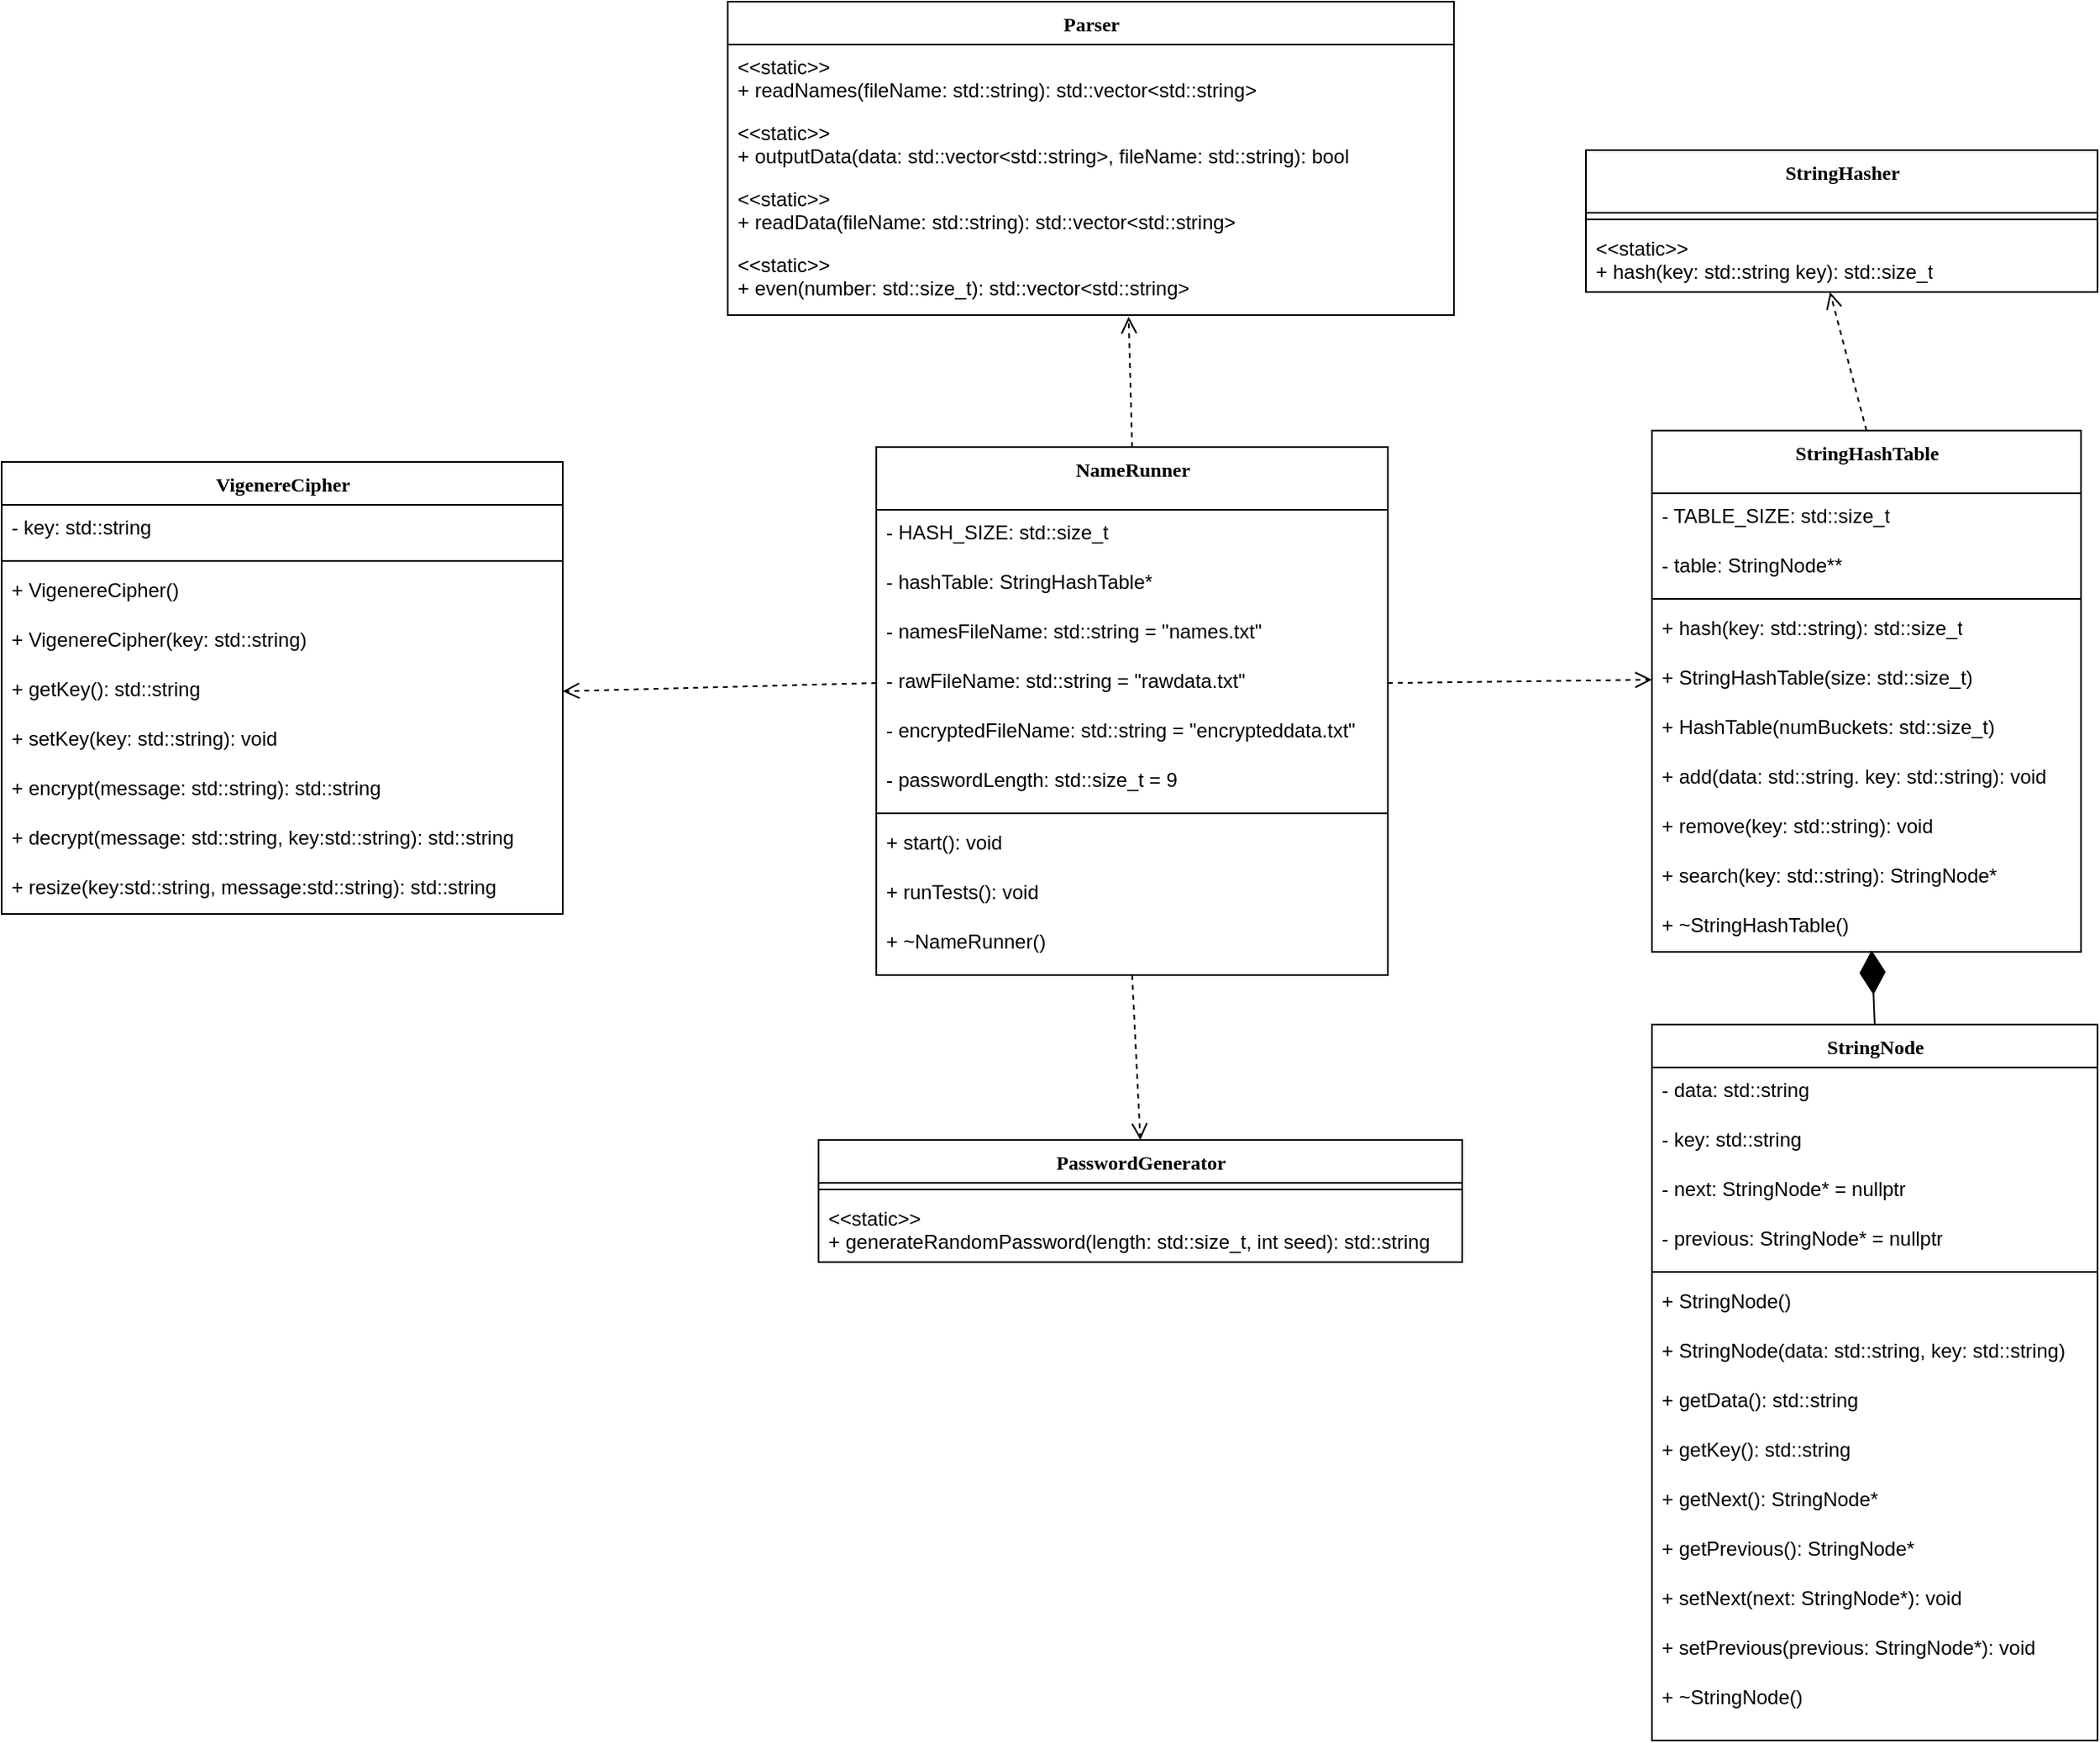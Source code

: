 <mxfile version="20.3.0" type="device"><diagram name="Page-1" id="9f46799a-70d6-7492-0946-bef42562c5a5"><mxGraphModel dx="2522" dy="1755" grid="1" gridSize="10" guides="1" tooltips="1" connect="1" arrows="1" fold="1" page="1" pageScale="1" pageWidth="1100" pageHeight="850" background="none" math="0" shadow="0"><root><mxCell id="0"/><mxCell id="1" parent="0"/><mxCell id="78961159f06e98e8-17" value="StringHashTable" style="swimlane;html=1;fontStyle=1;align=center;verticalAlign=top;childLayout=stackLayout;horizontal=1;startSize=38;horizontalStack=0;resizeParent=1;resizeLast=0;collapsible=1;marginBottom=0;swimlaneFillColor=#ffffff;rounded=0;shadow=0;comic=0;labelBackgroundColor=none;strokeWidth=1;fillColor=none;fontFamily=Verdana;fontSize=12;autosize=1;" parent="1" vertex="1"><mxGeometry x="890" y="40" width="260" height="316" as="geometry"><mxRectangle x="670" y="620" width="100" height="30" as="alternateBounds"/></mxGeometry></mxCell><mxCell id="78961159f06e98e8-21" value="- TABLE_SIZE: std::size_t" style="text;html=1;strokeColor=none;fillColor=none;align=left;verticalAlign=top;spacingLeft=4;spacingRight=4;whiteSpace=wrap;overflow=hidden;rotatable=0;points=[[0,0.5],[1,0.5]];portConstraint=eastwest;autosize=1;" parent="78961159f06e98e8-17" vertex="1"><mxGeometry y="38" width="260" height="30" as="geometry"/></mxCell><mxCell id="78961159f06e98e8-23" value="- table: StringNode**" style="text;html=1;strokeColor=none;fillColor=none;align=left;verticalAlign=top;spacingLeft=4;spacingRight=4;whiteSpace=wrap;overflow=hidden;rotatable=0;points=[[0,0.5],[1,0.5]];portConstraint=eastwest;autosize=1;" parent="78961159f06e98e8-17" vertex="1"><mxGeometry y="68" width="260" height="30" as="geometry"/></mxCell><mxCell id="78961159f06e98e8-19" value="" style="line;html=1;strokeWidth=1;fillColor=none;align=left;verticalAlign=middle;spacingTop=-1;spacingLeft=3;spacingRight=3;rotatable=0;labelPosition=right;points=[];portConstraint=eastwest;autosize=1;" parent="78961159f06e98e8-17" vertex="1"><mxGeometry y="98" width="260" height="8" as="geometry"/></mxCell><mxCell id="78961159f06e98e8-20" value="+ hash(key: std::string): std::size_t" style="text;html=1;strokeColor=none;fillColor=none;align=left;verticalAlign=top;spacingLeft=4;spacingRight=4;whiteSpace=wrap;overflow=hidden;rotatable=0;points=[[0,0.5],[1,0.5]];portConstraint=eastwest;autosize=1;" parent="78961159f06e98e8-17" vertex="1"><mxGeometry y="106" width="260" height="30" as="geometry"/></mxCell><mxCell id="78961159f06e98e8-27" value="+ StringHashTable(size: std::size_t)&lt;span style=&quot;color: rgba(0, 0, 0, 0); font-family: monospace; font-size: 0px;&quot;&gt;%3CmxGraphModel%3E%3Croot%3E%3CmxCell%20id%3D%220%22%2F%3E%3CmxCell%20id%3D%221%22%20parent%3D%220%22%2F%3E%3CmxCell%20id%3D%222%22%20value%3D%22%2B%20encrypt(message%3A%20std%3A%3Astring%2C%20key%3Astd%3A%3Astring)%3A%20std%3A%3Astring%22%20style%3D%22text%3Bhtml%3D1%3BstrokeColor%3Dnone%3BfillColor%3Dnone%3Balign%3Dleft%3BverticalAlign%3Dtop%3BspacingLeft%3D4%3BspacingRight%3D4%3BwhiteSpace%3Dwrap%3Boverflow%3Dhidden%3Brotatable%3D0%3Bpoints%3D%5B%5B0%2C0.5%5D%2C%5B1%2C0.5%5D%5D%3BportConstraint%3Deastwest%3Bautosize%3D1%3B%22%20vertex%3D%221%22%20parent%3D%221%22%3E%3CmxGeometry%20x%3D%2240%22%20y%3D%2266.0%22%20width%3D%22330%22%20height%3D%2230%22%20as%3D%22geometry%22%2F%3E%3C%2FmxCell%3E%3CmxCell%20id%3D%223%22%20value%3D%22%2B%20decrypt(message%3A%20std%3A%3Astring%2C%20key%3Astd%3A%3Astring)%3A%20std%3A%3Astring%22%20style%3D%22text%3Bhtml%3D1%3BstrokeColor%3Dnone%3BfillColor%3Dnone%3Balign%3Dleft%3BverticalAlign%3Dtop%3BspacingLeft%3D4%3BspacingRight%3D4%3BwhiteSpace%3Dwrap%3Boverflow%3Dhidden%3Brotatable%3D0%3Bpoints%3D%5B%5B0%2C0.5%5D%2C%5B1%2C0.5%5D%5D%3BportConstraint%3Deastwest%3Bautosize%3D1%3B%22%20vertex%3D%221%22%20parent%3D%221%22%3E%3CmxGeometry%20x%3D%2240%22%20y%3D%2296.0%22%20width%3D%22330%22%20height%3D%2230%22%20as%3D%22geometry%22%2F%3E%3C%2FmxCell%3E%3C%2Froot%3E%3C%2FmxGraphModel%3E&lt;/span&gt;" style="text;html=1;strokeColor=none;fillColor=none;align=left;verticalAlign=top;spacingLeft=4;spacingRight=4;whiteSpace=wrap;overflow=hidden;rotatable=0;points=[[0,0.5],[1,0.5]];portConstraint=eastwest;autosize=1;" parent="78961159f06e98e8-17" vertex="1"><mxGeometry y="136" width="260" height="30" as="geometry"/></mxCell><mxCell id="xLTkKgAJC3kGWQz9Lk0K-27" value="+ HashTable(numBuckets: std::size_t)&lt;span style=&quot;color: rgba(0, 0, 0, 0); font-family: monospace; font-size: 0px;&quot;&gt;%3CmxGraphModel%3E%3Croot%3E%3CmxCell%20id%3D%220%22%2F%3E%3CmxCell%20id%3D%221%22%20parent%3D%220%22%2F%3E%3CmxCell%20id%3D%222%22%20value%3D%22%2B%20encrypt(message%3A%20std%3A%3Astring%2C%20key%3Astd%3A%3Astring)%3A%20std%3A%3Astring%22%20style%3D%22text%3Bhtml%3D1%3BstrokeColor%3Dnone%3BfillColor%3Dnone%3Balign%3Dleft%3BverticalAlign%3Dtop%3BspacingLeft%3D4%3BspacingRight%3D4%3BwhiteSpace%3Dwrap%3Boverflow%3Dhidden%3Brotatable%3D0%3Bpoints%3D%5B%5B0%2C0.5%5D%2C%5B1%2C0.5%5D%5D%3BportConstraint%3Deastwest%3Bautosize%3D1%3B%22%20vertex%3D%221%22%20parent%3D%221%22%3E%3CmxGeometry%20x%3D%2240%22%20y%3D%2266.0%22%20width%3D%22330%22%20height%3D%2230%22%20as%3D%22geometry%22%2F%3E%3C%2FmxCell%3E%3CmxCell%20id%3D%223%22%20value%3D%22%2B%20decrypt(message%3A%20std%3A%3Astring%2C%20key%3Astd%3A%3Astring)%3A%20std%3A%3Astring%22%20style%3D%22text%3Bhtml%3D1%3BstrokeColor%3Dnone%3BfillColor%3Dnone%3Balign%3Dleft%3BverticalAlign%3Dtop%3BspacingLeft%3D4%3BspacingRight%3D4%3BwhiteSpace%3Dwrap%3Boverflow%3Dhidden%3Brotatable%3D0%3Bpoints%3D%5B%5B0%2C0.5%5D%2C%5B1%2C0.5%5D%5D%3BportConstraint%3Deastwest%3Bautosize%3D1%3B%22%20vertex%3D%221%22%20parent%3D%221%22%3E%3CmxGeometry%20x%3D%2240%22%20y%3D%2296.0%22%20width%3D%22330%22%20height%3D%2230%22%20as%3D%22geometry%22%2F%3E%3C%2FmxCell%3E%3C%2Froot%3E%3C%2FmxGraphModel%3E&lt;/span&gt;" style="text;html=1;strokeColor=none;fillColor=none;align=left;verticalAlign=top;spacingLeft=4;spacingRight=4;whiteSpace=wrap;overflow=hidden;rotatable=0;points=[[0,0.5],[1,0.5]];portConstraint=eastwest;autosize=1;" parent="78961159f06e98e8-17" vertex="1"><mxGeometry y="166" width="260" height="30" as="geometry"/></mxCell><mxCell id="xLTkKgAJC3kGWQz9Lk0K-28" value="+ add(data: std::string. key: std::string): void&lt;span style=&quot;color: rgba(0, 0, 0, 0); font-family: monospace; font-size: 0px;&quot;&gt;%3CmxGraphModel%3E%3Croot%3E%3CmxCell%20id%3D%220%22%2F%3E%3CmxCell%20id%3D%221%22%20parent%3D%220%22%2F%3E%3CmxCell%20id%3D%222%22%20value%3D%22%2B%20encrypt(message%3A%20std%3A%3Astring%2C%20key%3Astd%3A%3Astring)%3A%20std%3A%3Astring%22%20style%3D%22text%3Bhtml%3D1%3BstrokeColor%3Dnone%3BfillColor%3Dnone%3Balign%3Dleft%3BverticalAlign%3Dtop%3BspacingLeft%3D4%3BspacingRight%3D4%3BwhiteSpace%3Dwrap%3Boverflow%3Dhidden%3Brotatable%3D0%3Bpoints%3D%5B%5B0%2C0.5%5D%2C%5B1%2C0.5%5D%5D%3BportConstraint%3Deastwest%3Bautosize%3D1%3B%22%20vertex%3D%221%22%20parent%3D%221%22%3E%3CmxGeometry%20x%3D%2240%22%20y%3D%2266.0%22%20width%3D%22330%22%20height%3D%2230%22%20as%3D%22geometry%22%2F%3E%3C%2FmxCell%3E%3CmxCell%20id%3D%223%22%20value%3D%22%2B%20decrypt(message%3A%20std%3A%3Astring%2C%20key%3Astd%3A%3Astring)%3A%20std%3A%3Astring%22%20style%3D%22text%3Bhtml%3D1%3BstrokeColor%3Dnone%3BfillColor%3Dnone%3Balign%3Dleft%3BverticalAlign%3Dtop%3BspacingLeft%3D4%3BspacingRight%3D4%3BwhiteSpace%3Dwrap%3Boverflow%3Dhidden%3Brotatable%3D0%3Bpoints%3D%5B%5B0%2C0.5%5D%2C%5B1%2C0.5%5D%5D%3BportConstraint%3Deastwest%3Bautosize%3D1%3B%22%20vertex%3D%221%22%20parent%3D%221%22%3E%3CmxGeometry%20x%3D%2240%22%20y%3D%2296.0%22%20width%3D%22330%22%20height%3D%2230%22%20as%3D%22geometry%22%2F%3E%3C%2FmxCell%3E%3C%2Froot%3E%3C%2FmxGraphModel%3E&lt;/span&gt;" style="text;html=1;strokeColor=none;fillColor=none;align=left;verticalAlign=top;spacingLeft=4;spacingRight=4;whiteSpace=wrap;overflow=hidden;rotatable=0;points=[[0,0.5],[1,0.5]];portConstraint=eastwest;autosize=1;" parent="78961159f06e98e8-17" vertex="1"><mxGeometry y="196" width="260" height="30" as="geometry"/></mxCell><mxCell id="xLTkKgAJC3kGWQz9Lk0K-29" value="+ remove(key: std::string): void&lt;span style=&quot;color: rgba(0, 0, 0, 0); font-family: monospace; font-size: 0px;&quot;&gt;%3CmxGraphModel%3E%3Croot%3E%3CmxCell%20id%3D%220%22%2F%3E%3CmxCell%20id%3D%221%22%20parent%3D%220%22%2F%3E%3CmxCell%20id%3D%222%22%20value%3D%22%2B%20encrypt(message%3A%20std%3A%3Astring%2C%20key%3Astd%3A%3Astring)%3A%20std%3A%3Astring%22%20style%3D%22text%3Bhtml%3D1%3BstrokeColor%3Dnone%3BfillColor%3Dnone%3Balign%3Dleft%3BverticalAlign%3Dtop%3BspacingLeft%3D4%3BspacingRight%3D4%3BwhiteSpace%3Dwrap%3Boverflow%3Dhidden%3Brotatable%3D0%3Bpoints%3D%5B%5B0%2C0.5%5D%2C%5B1%2C0.5%5D%5D%3BportConstraint%3Deastwest%3Bautosize%3D1%3B%22%20vertex%3D%221%22%20parent%3D%221%22%3E%3CmxGeometry%20x%3D%2240%22%20y%3D%2266.0%22%20width%3D%22330%22%20height%3D%2230%22%20as%3D%22geometry%22%2F%3E%3C%2FmxCell%3E%3CmxCell%20id%3D%223%22%20value%3D%22%2B%20decrypt(message%3A%20std%3A%3Astring%2C%20key%3Astd%3A%3Astring)%3A%20std%3A%3Astring%22%20style%3D%22text%3Bhtml%3D1%3BstrokeColor%3Dnone%3BfillColor%3Dnone%3Balign%3Dleft%3BverticalAlign%3Dtop%3BspacingLeft%3D4%3BspacingRight%3D4%3BwhiteSpace%3Dwrap%3Boverflow%3Dhidden%3Brotatable%3D0%3Bpoints%3D%5B%5B0%2C0.5%5D%2C%5B1%2C0.5%5D%5D%3BportConstraint%3Deastwest%3Bautosize%3D1%3B%22%20vertex%3D%221%22%20parent%3D%221%22%3E%3CmxGeometry%20x%3D%2240%22%20y%3D%2296.0%22%20width%3D%22330%22%20height%3D%2230%22%20as%3D%22geometry%22%2F%3E%3C%2FmxCell%3E%3C%2Froot%3E%3C%2FmxGraphModel%3E&lt;/span&gt;" style="text;html=1;strokeColor=none;fillColor=none;align=left;verticalAlign=top;spacingLeft=4;spacingRight=4;whiteSpace=wrap;overflow=hidden;rotatable=0;points=[[0,0.5],[1,0.5]];portConstraint=eastwest;autosize=1;" parent="78961159f06e98e8-17" vertex="1"><mxGeometry y="226" width="260" height="30" as="geometry"/></mxCell><mxCell id="xLTkKgAJC3kGWQz9Lk0K-30" value="+ search(key: std::string): StringNode*&lt;span style=&quot;color: rgba(0, 0, 0, 0); font-family: monospace; font-size: 0px;&quot;&gt;%3CmxGraphModel%3E%3Croot%3E%3CmxCell%20id%3D%220%22%2F%3E%3CmxCell%20id%3D%221%22%20parent%3D%220%22%2F%3E%3CmxCell%20id%3D%222%22%20value%3D%22%2B%20encrypt(message%3A%20std%3A%3Astring%2C%20key%3Astd%3A%3Astring)%3A%20std%3A%3Astring%22%20style%3D%22text%3Bhtml%3D1%3BstrokeColor%3Dnone%3BfillColor%3Dnone%3Balign%3Dleft%3BverticalAlign%3Dtop%3BspacingLeft%3D4%3BspacingRight%3D4%3BwhiteSpace%3Dwrap%3Boverflow%3Dhidden%3Brotatable%3D0%3Bpoints%3D%5B%5B0%2C0.5%5D%2C%5B1%2C0.5%5D%5D%3BportConstraint%3Deastwest%3Bautosize%3D1%3B%22%20vertex%3D%221%22%20parent%3D%221%22%3E%3CmxGeometry%20x%3D%2240%22%20y%3D%2266.0%22%20width%3D%22330%22%20height%3D%2230%22%20as%3D%22geometry%22%2F%3E%3C%2FmxCell%3E%3CmxCell%20id%3D%223%22%20value%3D%22%2B%20decrypt(message%3A%20std%3A%3Astring%2C%20key%3Astd%3A%3Astring)%3A%20std%3A%3Astring%22%20style%3D%22text%3Bhtml%3D1%3BstrokeColor%3Dnone%3BfillColor%3Dnone%3Balign%3Dleft%3BverticalAlign%3Dtop%3BspacingLeft%3D4%3BspacingRight%3D4%3BwhiteSpace%3Dwrap%3Boverflow%3Dhidden%3Brotatable%3D0%3Bpoints%3D%5B%5B0%2C0.5%5D%2C%5B1%2C0.5%5D%5D%3BportConstraint%3Deastwest%3Bautosize%3D1%3B%22%20vertex%3D%221%22%20parent%3D%221%22%3E%3CmxGeometry%20x%3D%2240%22%20y%3D%2296.0%22%20width%3D%22330%22%20height%3D%2230%22%20as%3D%22geometry%22%2F%3E%3C%2FmxCell%3E%3C%2Froot%3E%3C%2FmxGraphModel%3E&lt;/span&gt;" style="text;html=1;strokeColor=none;fillColor=none;align=left;verticalAlign=top;spacingLeft=4;spacingRight=4;whiteSpace=wrap;overflow=hidden;rotatable=0;points=[[0,0.5],[1,0.5]];portConstraint=eastwest;autosize=1;" parent="78961159f06e98e8-17" vertex="1"><mxGeometry y="256" width="260" height="30" as="geometry"/></mxCell><mxCell id="xLTkKgAJC3kGWQz9Lk0K-31" value="+ ~StringHashTable()&lt;span style=&quot;color: rgba(0, 0, 0, 0); font-family: monospace; font-size: 0px;&quot;&gt;%3CmxGraphModel%3E%3Croot%3E%3CmxCell%20id%3D%220%22%2F%3E%3CmxCell%20id%3D%221%22%20parent%3D%220%22%2F%3E%3CmxCell%20id%3D%222%22%20value%3D%22%2B%20encrypt(message%3A%20std%3A%3Astring%2C%20key%3Astd%3A%3Astring)%3A%20std%3A%3Astring%22%20style%3D%22text%3Bhtml%3D1%3BstrokeColor%3Dnone%3BfillColor%3Dnone%3Balign%3Dleft%3BverticalAlign%3Dtop%3BspacingLeft%3D4%3BspacingRight%3D4%3BwhiteSpace%3Dwrap%3Boverflow%3Dhidden%3Brotatable%3D0%3Bpoints%3D%5B%5B0%2C0.5%5D%2C%5B1%2C0.5%5D%5D%3BportConstraint%3Deastwest%3Bautosize%3D1%3B%22%20vertex%3D%221%22%20parent%3D%221%22%3E%3CmxGeometry%20x%3D%2240%22%20y%3D%2266.0%22%20width%3D%22330%22%20height%3D%2230%22%20as%3D%22geometry%22%2F%3E%3C%2FmxCell%3E%3CmxCell%20id%3D%223%22%20value%3D%22%2B%20decrypt(message%3A%20std%3A%3Astring%2C%20key%3Astd%3A%3Astring)%3A%20std%3A%3Astring%22%20style%3D%22text%3Bhtml%3D1%3BstrokeColor%3Dnone%3BfillColor%3Dnone%3Balign%3Dleft%3BverticalAlign%3Dtop%3BspacingLeft%3D4%3BspacingRight%3D4%3BwhiteSpace%3Dwrap%3Boverflow%3Dhidden%3Brotatable%3D0%3Bpoints%3D%5B%5B0%2C0.5%5D%2C%5B1%2C0.5%5D%5D%3BportConstraint%3Deastwest%3Bautosize%3D1%3B%22%20vertex%3D%221%22%20parent%3D%221%22%3E%3CmxGeometry%20x%3D%2240%22%20y%3D%2296.0%22%20width%3D%22330%22%20height%3D%2230%22%20as%3D%22geometry%22%2F%3E%3C%2FmxCell%3E%3C%2Froot%3E%3C%2FmxGraphModel%3E&lt;/span&gt;" style="text;html=1;strokeColor=none;fillColor=none;align=left;verticalAlign=top;spacingLeft=4;spacingRight=4;whiteSpace=wrap;overflow=hidden;rotatable=0;points=[[0,0.5],[1,0.5]];portConstraint=eastwest;autosize=1;" parent="78961159f06e98e8-17" vertex="1"><mxGeometry y="286" width="260" height="30" as="geometry"/></mxCell><mxCell id="78961159f06e98e8-30" value="Parser" style="swimlane;html=1;fontStyle=1;align=center;verticalAlign=top;childLayout=stackLayout;horizontal=1;startSize=26;horizontalStack=0;resizeParent=1;resizeLast=0;collapsible=1;marginBottom=0;swimlaneFillColor=#ffffff;rounded=0;shadow=0;comic=0;labelBackgroundColor=none;strokeWidth=1;fillColor=none;fontFamily=Verdana;fontSize=12;autosize=1;resizeWidth=1;resizeHeight=1;" parent="1" vertex="1"><mxGeometry x="330" y="-220" width="440" height="190" as="geometry"><mxRectangle x="90" y="80" width="70" height="30" as="alternateBounds"/></mxGeometry></mxCell><mxCell id="78961159f06e98e8-39" value="&amp;lt;&amp;lt;static&amp;gt;&amp;gt;&lt;br&gt;+ readNames(fileName: std::string): std::vector&amp;lt;std::string&amp;gt;" style="text;html=1;strokeColor=none;fillColor=none;align=left;verticalAlign=top;spacingLeft=4;spacingRight=4;whiteSpace=wrap;overflow=hidden;rotatable=0;points=[[0,0.5],[1,0.5]];portConstraint=eastwest;autosize=1;fontStyle=0" parent="78961159f06e98e8-30" vertex="1"><mxGeometry y="26" width="440" height="40" as="geometry"/></mxCell><mxCell id="78961159f06e98e8-42" value="&amp;lt;&amp;lt;static&amp;gt;&amp;gt;&lt;br&gt;+ outputData(data: std::vector&amp;lt;std::string&amp;gt;, fileName: std::string): bool" style="text;html=1;strokeColor=none;fillColor=none;align=left;verticalAlign=top;spacingLeft=4;spacingRight=4;whiteSpace=wrap;overflow=hidden;rotatable=0;points=[[0,0.5],[1,0.5]];portConstraint=eastwest;autosize=1;fontStyle=0" parent="78961159f06e98e8-30" vertex="1"><mxGeometry y="66" width="440" height="40" as="geometry"/></mxCell><mxCell id="sFK7OjD-wOBxec3_kVRp-36" value="&amp;lt;&amp;lt;static&amp;gt;&amp;gt;&lt;br&gt;&lt;span&gt;+ readData(fileName: std::string): std::vector&amp;lt;std::string&amp;gt;&lt;/span&gt;" style="text;html=1;strokeColor=none;fillColor=none;align=left;verticalAlign=top;spacingLeft=4;spacingRight=4;whiteSpace=wrap;overflow=hidden;rotatable=0;points=[[0,0.5],[1,0.5]];portConstraint=eastwest;autosize=1;fontStyle=0" vertex="1" parent="78961159f06e98e8-30"><mxGeometry y="106" width="440" height="40" as="geometry"/></mxCell><mxCell id="sFK7OjD-wOBxec3_kVRp-37" value="&amp;lt;&amp;lt;static&amp;gt;&amp;gt;&lt;br&gt;&lt;span&gt;+ even(number: std::size_t): std::vector&amp;lt;std::string&amp;gt;&lt;/span&gt;" style="text;html=1;strokeColor=none;fillColor=none;align=left;verticalAlign=top;spacingLeft=4;spacingRight=4;whiteSpace=wrap;overflow=hidden;rotatable=0;points=[[0,0.5],[1,0.5]];portConstraint=eastwest;autosize=1;fontStyle=0" vertex="1" parent="78961159f06e98e8-30"><mxGeometry y="146" width="440" height="40" as="geometry"/></mxCell><mxCell id="78961159f06e98e8-43" value="StringNode" style="swimlane;html=1;fontStyle=1;align=center;verticalAlign=top;childLayout=stackLayout;horizontal=1;startSize=26;horizontalStack=0;resizeParent=1;resizeLast=0;collapsible=1;marginBottom=0;swimlaneFillColor=#ffffff;rounded=0;shadow=0;comic=0;labelBackgroundColor=none;strokeWidth=1;fillColor=none;fontFamily=Verdana;fontSize=12;autosize=1;" parent="1" vertex="1"><mxGeometry x="890" y="400" width="270" height="434" as="geometry"><mxRectangle x="80" y="620" width="100" height="30" as="alternateBounds"/></mxGeometry></mxCell><mxCell id="78961159f06e98e8-44" value="- data: std::string" style="text;html=1;strokeColor=none;fillColor=none;align=left;verticalAlign=top;spacingLeft=4;spacingRight=4;whiteSpace=wrap;overflow=hidden;rotatable=0;points=[[0,0.5],[1,0.5]];portConstraint=eastwest;autosize=1;" parent="78961159f06e98e8-43" vertex="1"><mxGeometry y="26" width="270" height="30" as="geometry"/></mxCell><mxCell id="78961159f06e98e8-45" value="- key: std::string" style="text;html=1;strokeColor=none;fillColor=none;align=left;verticalAlign=top;spacingLeft=4;spacingRight=4;whiteSpace=wrap;overflow=hidden;rotatable=0;points=[[0,0.5],[1,0.5]];portConstraint=eastwest;autosize=1;" parent="78961159f06e98e8-43" vertex="1"><mxGeometry y="56" width="270" height="30" as="geometry"/></mxCell><mxCell id="78961159f06e98e8-49" value="- next: StringNode* = nullptr" style="text;html=1;strokeColor=none;fillColor=none;align=left;verticalAlign=top;spacingLeft=4;spacingRight=4;whiteSpace=wrap;overflow=hidden;rotatable=0;points=[[0,0.5],[1,0.5]];portConstraint=eastwest;autosize=1;" parent="78961159f06e98e8-43" vertex="1"><mxGeometry y="86" width="270" height="30" as="geometry"/></mxCell><mxCell id="sFK7OjD-wOBxec3_kVRp-31" value="- previous: StringNode* = nullptr" style="text;html=1;strokeColor=none;fillColor=none;align=left;verticalAlign=top;spacingLeft=4;spacingRight=4;whiteSpace=wrap;overflow=hidden;rotatable=0;points=[[0,0.5],[1,0.5]];portConstraint=eastwest;autosize=1;" vertex="1" parent="78961159f06e98e8-43"><mxGeometry y="116" width="270" height="30" as="geometry"/></mxCell><mxCell id="78961159f06e98e8-51" value="" style="line;html=1;strokeWidth=1;fillColor=none;align=left;verticalAlign=middle;spacingTop=-1;spacingLeft=3;spacingRight=3;rotatable=0;labelPosition=right;points=[];portConstraint=eastwest;autosize=1;" parent="78961159f06e98e8-43" vertex="1"><mxGeometry y="146" width="270" height="8" as="geometry"/></mxCell><mxCell id="78961159f06e98e8-52" value="+ StringNode()" style="text;html=1;strokeColor=none;fillColor=none;align=left;verticalAlign=top;spacingLeft=4;spacingRight=4;whiteSpace=wrap;overflow=hidden;rotatable=0;points=[[0,0.5],[1,0.5]];portConstraint=eastwest;autosize=1;" parent="78961159f06e98e8-43" vertex="1"><mxGeometry y="154" width="270" height="30" as="geometry"/></mxCell><mxCell id="sFK7OjD-wOBxec3_kVRp-32" value="+ StringNode(data: std::string, key: std::string)" style="text;html=1;strokeColor=none;fillColor=none;align=left;verticalAlign=top;spacingLeft=4;spacingRight=4;whiteSpace=wrap;overflow=hidden;rotatable=0;points=[[0,0.5],[1,0.5]];portConstraint=eastwest;autosize=1;" vertex="1" parent="78961159f06e98e8-43"><mxGeometry y="184" width="270" height="30" as="geometry"/></mxCell><mxCell id="78961159f06e98e8-53" value="+ getData(): std::string" style="text;html=1;strokeColor=none;fillColor=none;align=left;verticalAlign=top;spacingLeft=4;spacingRight=4;whiteSpace=wrap;overflow=hidden;rotatable=0;points=[[0,0.5],[1,0.5]];portConstraint=eastwest;autosize=1;" parent="78961159f06e98e8-43" vertex="1"><mxGeometry y="214" width="270" height="30" as="geometry"/></mxCell><mxCell id="xLTkKgAJC3kGWQz9Lk0K-32" value="+ getKey(): std::string" style="text;html=1;strokeColor=none;fillColor=none;align=left;verticalAlign=top;spacingLeft=4;spacingRight=4;whiteSpace=wrap;overflow=hidden;rotatable=0;points=[[0,0.5],[1,0.5]];portConstraint=eastwest;autosize=1;" parent="78961159f06e98e8-43" vertex="1"><mxGeometry y="244" width="270" height="30" as="geometry"/></mxCell><mxCell id="xLTkKgAJC3kGWQz9Lk0K-33" value="+ getNext(): StringNode*" style="text;html=1;strokeColor=none;fillColor=none;align=left;verticalAlign=top;spacingLeft=4;spacingRight=4;whiteSpace=wrap;overflow=hidden;rotatable=0;points=[[0,0.5],[1,0.5]];portConstraint=eastwest;autosize=1;" parent="78961159f06e98e8-43" vertex="1"><mxGeometry y="274" width="270" height="30" as="geometry"/></mxCell><mxCell id="sFK7OjD-wOBxec3_kVRp-33" value="+ getPrevious(): StringNode*" style="text;html=1;strokeColor=none;fillColor=none;align=left;verticalAlign=top;spacingLeft=4;spacingRight=4;whiteSpace=wrap;overflow=hidden;rotatable=0;points=[[0,0.5],[1,0.5]];portConstraint=eastwest;autosize=1;" vertex="1" parent="78961159f06e98e8-43"><mxGeometry y="304" width="270" height="30" as="geometry"/></mxCell><mxCell id="xLTkKgAJC3kGWQz9Lk0K-34" value="+ setNext(next: StringNode*): void" style="text;html=1;strokeColor=none;fillColor=none;align=left;verticalAlign=top;spacingLeft=4;spacingRight=4;whiteSpace=wrap;overflow=hidden;rotatable=0;points=[[0,0.5],[1,0.5]];portConstraint=eastwest;autosize=1;" parent="78961159f06e98e8-43" vertex="1"><mxGeometry y="334" width="270" height="30" as="geometry"/></mxCell><mxCell id="sFK7OjD-wOBxec3_kVRp-34" value="+ setPrevious(previous: StringNode*): void" style="text;html=1;strokeColor=none;fillColor=none;align=left;verticalAlign=top;spacingLeft=4;spacingRight=4;whiteSpace=wrap;overflow=hidden;rotatable=0;points=[[0,0.5],[1,0.5]];portConstraint=eastwest;autosize=1;" vertex="1" parent="78961159f06e98e8-43"><mxGeometry y="364" width="270" height="30" as="geometry"/></mxCell><mxCell id="xLTkKgAJC3kGWQz9Lk0K-35" value="+ ~StringNode()" style="text;html=1;strokeColor=none;fillColor=none;align=left;verticalAlign=top;spacingLeft=4;spacingRight=4;whiteSpace=wrap;overflow=hidden;rotatable=0;points=[[0,0.5],[1,0.5]];portConstraint=eastwest;autosize=1;" parent="78961159f06e98e8-43" vertex="1"><mxGeometry y="394" width="270" height="30" as="geometry"/></mxCell><mxCell id="78961159f06e98e8-82" value="VigenereCipher" style="swimlane;html=1;fontStyle=1;align=center;verticalAlign=top;childLayout=stackLayout;horizontal=1;startSize=26;horizontalStack=0;resizeParent=1;resizeLast=0;collapsible=1;marginBottom=0;swimlaneFillColor=#ffffff;rounded=0;shadow=0;comic=0;labelBackgroundColor=none;strokeWidth=1;fillColor=none;fontFamily=Verdana;fontSize=12;autosize=1;" parent="1" vertex="1"><mxGeometry x="-110" y="59" width="340" height="274" as="geometry"><mxRectangle x="230" y="160.0" width="120" height="30" as="alternateBounds"/></mxGeometry></mxCell><mxCell id="sFK7OjD-wOBxec3_kVRp-26" value="- key: std::string" style="text;html=1;strokeColor=none;fillColor=none;align=left;verticalAlign=top;spacingLeft=4;spacingRight=4;whiteSpace=wrap;overflow=hidden;rotatable=0;points=[[0,0.5],[1,0.5]];portConstraint=eastwest;autosize=1;" vertex="1" parent="78961159f06e98e8-82"><mxGeometry y="26" width="340" height="30" as="geometry"/></mxCell><mxCell id="78961159f06e98e8-90" value="" style="line;html=1;strokeWidth=1;fillColor=none;align=left;verticalAlign=middle;spacingTop=-1;spacingLeft=3;spacingRight=3;rotatable=0;labelPosition=right;points=[];portConstraint=eastwest;" parent="78961159f06e98e8-82" vertex="1"><mxGeometry y="56" width="340" height="8" as="geometry"/></mxCell><mxCell id="sFK7OjD-wOBxec3_kVRp-27" value="+ VigenereCipher()" style="text;html=1;strokeColor=none;fillColor=none;align=left;verticalAlign=top;spacingLeft=4;spacingRight=4;whiteSpace=wrap;overflow=hidden;rotatable=0;points=[[0,0.5],[1,0.5]];portConstraint=eastwest;autosize=1;" vertex="1" parent="78961159f06e98e8-82"><mxGeometry y="64" width="340" height="30" as="geometry"/></mxCell><mxCell id="sFK7OjD-wOBxec3_kVRp-28" value="+ VigenereCipher(key: std::string)" style="text;html=1;strokeColor=none;fillColor=none;align=left;verticalAlign=top;spacingLeft=4;spacingRight=4;whiteSpace=wrap;overflow=hidden;rotatable=0;points=[[0,0.5],[1,0.5]];portConstraint=eastwest;autosize=1;" vertex="1" parent="78961159f06e98e8-82"><mxGeometry y="94" width="340" height="30" as="geometry"/></mxCell><mxCell id="sFK7OjD-wOBxec3_kVRp-29" value="+ getKey(): std::string" style="text;html=1;strokeColor=none;fillColor=none;align=left;verticalAlign=top;spacingLeft=4;spacingRight=4;whiteSpace=wrap;overflow=hidden;rotatable=0;points=[[0,0.5],[1,0.5]];portConstraint=eastwest;autosize=1;" vertex="1" parent="78961159f06e98e8-82"><mxGeometry y="124" width="340" height="30" as="geometry"/></mxCell><mxCell id="sFK7OjD-wOBxec3_kVRp-30" value="+ setKey(key: std::string): void" style="text;html=1;strokeColor=none;fillColor=none;align=left;verticalAlign=top;spacingLeft=4;spacingRight=4;whiteSpace=wrap;overflow=hidden;rotatable=0;points=[[0,0.5],[1,0.5]];portConstraint=eastwest;autosize=1;" vertex="1" parent="78961159f06e98e8-82"><mxGeometry y="154" width="340" height="30" as="geometry"/></mxCell><mxCell id="78961159f06e98e8-91" value="+ encrypt(message: std::string): std::string" style="text;html=1;strokeColor=none;fillColor=none;align=left;verticalAlign=top;spacingLeft=4;spacingRight=4;whiteSpace=wrap;overflow=hidden;rotatable=0;points=[[0,0.5],[1,0.5]];portConstraint=eastwest;autosize=1;" parent="78961159f06e98e8-82" vertex="1"><mxGeometry y="184" width="340" height="30" as="geometry"/></mxCell><mxCell id="78961159f06e98e8-94" value="+ decrypt(message: std::string, key:std::string): std::string" style="text;html=1;strokeColor=none;fillColor=none;align=left;verticalAlign=top;spacingLeft=4;spacingRight=4;whiteSpace=wrap;overflow=hidden;rotatable=0;points=[[0,0.5],[1,0.5]];portConstraint=eastwest;autosize=1;" parent="78961159f06e98e8-82" vertex="1"><mxGeometry y="214" width="340" height="30" as="geometry"/></mxCell><mxCell id="xLTkKgAJC3kGWQz9Lk0K-20" value="+ resize(key:std::string, message:std::string): std::string" style="text;html=1;strokeColor=none;fillColor=none;align=left;verticalAlign=top;spacingLeft=4;spacingRight=4;whiteSpace=wrap;overflow=hidden;rotatable=0;points=[[0,0.5],[1,0.5]];portConstraint=eastwest;autosize=1;" parent="78961159f06e98e8-82" vertex="1"><mxGeometry y="244" width="340" height="30" as="geometry"/></mxCell><mxCell id="xLTkKgAJC3kGWQz9Lk0K-8" value="PasswordGenerator" style="swimlane;html=1;fontStyle=1;align=center;verticalAlign=top;childLayout=stackLayout;horizontal=1;startSize=26;horizontalStack=0;resizeParent=1;resizeLast=0;collapsible=1;marginBottom=0;swimlaneFillColor=#ffffff;rounded=0;shadow=0;comic=0;labelBackgroundColor=none;strokeWidth=1;fillColor=none;fontFamily=Verdana;fontSize=12;autosize=1;" parent="1" vertex="1"><mxGeometry x="385" y="470" width="390" height="74" as="geometry"><mxRectangle x="80" y="620" width="100" height="30" as="alternateBounds"/></mxGeometry></mxCell><mxCell id="xLTkKgAJC3kGWQz9Lk0K-13" value="" style="line;html=1;strokeWidth=1;fillColor=none;align=left;verticalAlign=middle;spacingTop=-1;spacingLeft=3;spacingRight=3;rotatable=0;labelPosition=right;points=[];portConstraint=eastwest;autosize=1;" parent="xLTkKgAJC3kGWQz9Lk0K-8" vertex="1"><mxGeometry y="26" width="390" height="8" as="geometry"/></mxCell><mxCell id="xLTkKgAJC3kGWQz9Lk0K-14" value="&amp;lt;&amp;lt;static&amp;gt;&amp;gt;&lt;br&gt;+ generateRandomPassword(length: std::size_t, int seed): std::string" style="text;html=1;strokeColor=none;fillColor=none;align=left;verticalAlign=top;spacingLeft=4;spacingRight=4;whiteSpace=wrap;overflow=hidden;rotatable=0;points=[[0,0.5],[1,0.5]];portConstraint=eastwest;autosize=1;" parent="xLTkKgAJC3kGWQz9Lk0K-8" vertex="1"><mxGeometry y="34" width="390" height="40" as="geometry"/></mxCell><mxCell id="sFK7OjD-wOBxec3_kVRp-1" value="NameRunner" style="swimlane;html=1;fontStyle=1;align=center;verticalAlign=top;childLayout=stackLayout;horizontal=1;startSize=38;horizontalStack=0;resizeParent=1;resizeLast=0;collapsible=1;marginBottom=0;swimlaneFillColor=#ffffff;rounded=0;shadow=0;comic=0;labelBackgroundColor=none;strokeWidth=1;fillColor=none;fontFamily=Verdana;fontSize=12;autosize=1;resizeHeight=1;resizeWidth=1;" vertex="1" parent="1"><mxGeometry x="420" y="50" width="310" height="320" as="geometry"><mxRectangle x="80" y="620" width="100" height="30" as="alternateBounds"/></mxGeometry></mxCell><mxCell id="sFK7OjD-wOBxec3_kVRp-2" value="- HASH_SIZE: std::size_t" style="text;html=1;strokeColor=none;fillColor=none;align=left;verticalAlign=top;spacingLeft=4;spacingRight=4;whiteSpace=wrap;overflow=hidden;rotatable=0;points=[[0,0.5],[1,0.5]];portConstraint=eastwest;autosize=1;" vertex="1" parent="sFK7OjD-wOBxec3_kVRp-1"><mxGeometry y="38" width="310" height="30" as="geometry"/></mxCell><mxCell id="sFK7OjD-wOBxec3_kVRp-3" value="- hashTable: StringHashTable*" style="text;html=1;strokeColor=none;fillColor=none;align=left;verticalAlign=top;spacingLeft=4;spacingRight=4;whiteSpace=wrap;overflow=hidden;rotatable=0;points=[[0,0.5],[1,0.5]];portConstraint=eastwest;autosize=1;" vertex="1" parent="sFK7OjD-wOBxec3_kVRp-1"><mxGeometry y="68" width="310" height="30" as="geometry"/></mxCell><mxCell id="sFK7OjD-wOBxec3_kVRp-4" value="- namesFileName: std::string = &quot;names.txt&quot;" style="text;html=1;strokeColor=none;fillColor=none;align=left;verticalAlign=top;spacingLeft=4;spacingRight=4;whiteSpace=wrap;overflow=hidden;rotatable=0;points=[[0,0.5],[1,0.5]];portConstraint=eastwest;autosize=1;" vertex="1" parent="sFK7OjD-wOBxec3_kVRp-1"><mxGeometry y="98" width="310" height="30" as="geometry"/></mxCell><mxCell id="sFK7OjD-wOBxec3_kVRp-12" value="- rawFileName: std::string = &quot;rawdata.txt&quot;" style="text;html=1;strokeColor=none;fillColor=none;align=left;verticalAlign=top;spacingLeft=4;spacingRight=4;whiteSpace=wrap;overflow=hidden;rotatable=0;points=[[0,0.5],[1,0.5]];portConstraint=eastwest;autosize=1;" vertex="1" parent="sFK7OjD-wOBxec3_kVRp-1"><mxGeometry y="128" width="310" height="30" as="geometry"/></mxCell><mxCell id="sFK7OjD-wOBxec3_kVRp-13" value="- encryptedFileName: std::string = &quot;encrypteddata.txt&quot;&lt;span style=&quot;color: rgba(0, 0, 0, 0); font-family: monospace; font-size: 0px;&quot;&gt;%3CmxGraphModel%3E%3Croot%3E%3CmxCell%20id%3D%220%22%2F%3E%3CmxCell%20id%3D%221%22%20parent%3D%220%22%2F%3E%3CmxCell%20id%3D%222%22%20value%3D%22-%20namesFileName%3A%20std%3A%3Astring%20%3D%20%26quot%3Bnames.txt%26quot%3B%22%20style%3D%22text%3Bhtml%3D1%3BstrokeColor%3Dnone%3BfillColor%3Dnone%3Balign%3Dleft%3BverticalAlign%3Dtop%3BspacingLeft%3D4%3BspacingRight%3D4%3BwhiteSpace%3Dwrap%3Boverflow%3Dhidden%3Brotatable%3D0%3Bpoints%3D%5B%5B0%2C0.5%5D%2C%5B1%2C0.5%5D%5D%3BportConstraint%3Deastwest%3Bautosize%3D1%3B%22%20vertex%3D%221%22%20parent%3D%221%22%3E%3CmxGeometry%20x%3D%22450%22%20y%3D%22-272%22%20width%3D%22260%22%20height%3D%2230%22%20as%3D%22geometry%22%2F%3E%3C%2FmxCell%3E%3C%2Froot%3E%3C%2FmxGraphModel%3E&lt;/span&gt;" style="text;html=1;strokeColor=none;fillColor=none;align=left;verticalAlign=top;spacingLeft=4;spacingRight=4;whiteSpace=wrap;overflow=hidden;rotatable=0;points=[[0,0.5],[1,0.5]];portConstraint=eastwest;autosize=1;" vertex="1" parent="sFK7OjD-wOBxec3_kVRp-1"><mxGeometry y="158" width="310" height="30" as="geometry"/></mxCell><mxCell id="sFK7OjD-wOBxec3_kVRp-14" value="- passwordLength: std::size_t = 9" style="text;html=1;strokeColor=none;fillColor=none;align=left;verticalAlign=top;spacingLeft=4;spacingRight=4;whiteSpace=wrap;overflow=hidden;rotatable=0;points=[[0,0.5],[1,0.5]];portConstraint=eastwest;autosize=1;" vertex="1" parent="sFK7OjD-wOBxec3_kVRp-1"><mxGeometry y="188" width="310" height="30" as="geometry"/></mxCell><mxCell id="sFK7OjD-wOBxec3_kVRp-5" value="" style="line;html=1;strokeWidth=1;fillColor=none;align=left;verticalAlign=middle;spacingTop=-1;spacingLeft=3;spacingRight=3;rotatable=0;labelPosition=right;points=[];portConstraint=eastwest;autosize=1;" vertex="1" parent="sFK7OjD-wOBxec3_kVRp-1"><mxGeometry y="218" width="310" height="8" as="geometry"/></mxCell><mxCell id="sFK7OjD-wOBxec3_kVRp-6" value="+ start(): void" style="text;html=1;strokeColor=none;fillColor=none;align=left;verticalAlign=top;spacingLeft=4;spacingRight=4;whiteSpace=wrap;overflow=hidden;rotatable=0;points=[[0,0.5],[1,0.5]];portConstraint=eastwest;autosize=1;" vertex="1" parent="sFK7OjD-wOBxec3_kVRp-1"><mxGeometry y="226" width="310" height="30" as="geometry"/></mxCell><mxCell id="sFK7OjD-wOBxec3_kVRp-7" value="+ runTests(): void" style="text;html=1;strokeColor=none;fillColor=none;align=left;verticalAlign=top;spacingLeft=4;spacingRight=4;whiteSpace=wrap;overflow=hidden;rotatable=0;points=[[0,0.5],[1,0.5]];portConstraint=eastwest;autosize=1;" vertex="1" parent="sFK7OjD-wOBxec3_kVRp-1"><mxGeometry y="256" width="310" height="30" as="geometry"/></mxCell><mxCell id="sFK7OjD-wOBxec3_kVRp-8" value="+ ~NameRunner()" style="text;html=1;strokeColor=none;fillColor=none;align=left;verticalAlign=top;spacingLeft=4;spacingRight=4;whiteSpace=wrap;overflow=hidden;rotatable=0;points=[[0,0.5],[1,0.5]];portConstraint=eastwest;autosize=1;" vertex="1" parent="sFK7OjD-wOBxec3_kVRp-1"><mxGeometry y="286" width="310" height="30" as="geometry"/></mxCell><mxCell id="sFK7OjD-wOBxec3_kVRp-15" value="StringHasher" style="swimlane;html=1;fontStyle=1;align=center;verticalAlign=top;childLayout=stackLayout;horizontal=1;startSize=38;horizontalStack=0;resizeParent=1;resizeLast=0;collapsible=1;marginBottom=0;swimlaneFillColor=#ffffff;rounded=0;shadow=0;comic=0;labelBackgroundColor=none;strokeWidth=1;fillColor=none;fontFamily=Verdana;fontSize=12;autosize=1;resizeHeight=1;resizeWidth=1;" vertex="1" parent="1"><mxGeometry x="850" y="-130" width="310" height="86" as="geometry"><mxRectangle x="80" y="620" width="100" height="30" as="alternateBounds"/></mxGeometry></mxCell><mxCell id="sFK7OjD-wOBxec3_kVRp-22" value="" style="line;html=1;strokeWidth=1;fillColor=none;align=left;verticalAlign=middle;spacingTop=-1;spacingLeft=3;spacingRight=3;rotatable=0;labelPosition=right;points=[];portConstraint=eastwest;autosize=1;" vertex="1" parent="sFK7OjD-wOBxec3_kVRp-15"><mxGeometry y="38" width="310" height="8" as="geometry"/></mxCell><mxCell id="sFK7OjD-wOBxec3_kVRp-25" value="&amp;lt;&amp;lt;static&amp;gt;&amp;gt;&lt;br&gt;+ hash(key: std::string key): std::size_t" style="text;html=1;strokeColor=none;fillColor=none;align=left;verticalAlign=top;spacingLeft=4;spacingRight=4;whiteSpace=wrap;overflow=hidden;rotatable=0;points=[[0,0.5],[1,0.5]];portConstraint=eastwest;autosize=1;" vertex="1" parent="sFK7OjD-wOBxec3_kVRp-15"><mxGeometry y="46" width="310" height="40" as="geometry"/></mxCell><mxCell id="sFK7OjD-wOBxec3_kVRp-39" value="" style="endArrow=diamondThin;endFill=1;endSize=24;html=1;rounded=0;labelBackgroundColor=default;fontFamily=Helvetica;fontSize=11;fontColor=default;strokeColor=default;strokeWidth=1;shape=connector;exitX=0.5;exitY=0;exitDx=0;exitDy=0;entryX=0.512;entryY=0.967;entryDx=0;entryDy=0;entryPerimeter=0;" edge="1" parent="1" source="78961159f06e98e8-43" target="xLTkKgAJC3kGWQz9Lk0K-31"><mxGeometry width="160" relative="1" as="geometry"><mxPoint x="1470" y="365" as="sourcePoint"/><mxPoint x="1020" y="360" as="targetPoint"/></mxGeometry></mxCell><mxCell id="sFK7OjD-wOBxec3_kVRp-43" value="" style="endArrow=open;startArrow=none;endFill=0;startFill=0;endSize=8;html=1;verticalAlign=bottom;labelBackgroundColor=none;strokeWidth=1;rounded=0;targetPerimeterSpacing=0;entryX=0.552;entryY=1.125;entryDx=0;entryDy=0;exitX=0.5;exitY=0;exitDx=0;exitDy=0;entryPerimeter=0;dashed=1;" edge="1" parent="1" source="sFK7OjD-wOBxec3_kVRp-1" target="sFK7OjD-wOBxec3_kVRp-37"><mxGeometry width="160" relative="1" as="geometry"><mxPoint x="480" as="sourcePoint"/><mxPoint x="640" as="targetPoint"/></mxGeometry></mxCell><mxCell id="sFK7OjD-wOBxec3_kVRp-44" value="" style="endArrow=open;startArrow=none;endFill=0;startFill=0;endSize=8;html=1;verticalAlign=bottom;labelBackgroundColor=none;strokeWidth=1;rounded=0;targetPerimeterSpacing=0;exitX=1;exitY=0.5;exitDx=0;exitDy=0;dashed=1;entryX=0;entryY=0.5;entryDx=0;entryDy=0;" edge="1" parent="1" source="sFK7OjD-wOBxec3_kVRp-12" target="78961159f06e98e8-27"><mxGeometry width="160" relative="1" as="geometry"><mxPoint x="812.12" y="356" as="sourcePoint"/><mxPoint x="880" y="150" as="targetPoint"/></mxGeometry></mxCell><mxCell id="sFK7OjD-wOBxec3_kVRp-45" value="" style="endArrow=open;startArrow=none;endFill=0;startFill=0;endSize=8;html=1;verticalAlign=bottom;labelBackgroundColor=none;strokeWidth=1;rounded=0;targetPerimeterSpacing=0;entryX=1;entryY=0.5;entryDx=0;entryDy=0;exitX=0;exitY=0.5;exitDx=0;exitDy=0;dashed=1;" edge="1" parent="1" source="sFK7OjD-wOBxec3_kVRp-12" target="sFK7OjD-wOBxec3_kVRp-29"><mxGeometry width="160" relative="1" as="geometry"><mxPoint x="595" y="70" as="sourcePoint"/><mxPoint x="592.88" y="-9" as="targetPoint"/></mxGeometry></mxCell><mxCell id="sFK7OjD-wOBxec3_kVRp-46" value="" style="endArrow=open;startArrow=none;endFill=0;startFill=0;endSize=8;html=1;verticalAlign=bottom;labelBackgroundColor=none;strokeWidth=1;rounded=0;targetPerimeterSpacing=0;entryX=0.5;entryY=0;entryDx=0;entryDy=0;exitX=0.5;exitY=1;exitDx=0;exitDy=0;dashed=1;" edge="1" parent="1" source="sFK7OjD-wOBxec3_kVRp-1" target="xLTkKgAJC3kGWQz9Lk0K-8"><mxGeometry width="160" relative="1" as="geometry"><mxPoint x="605" y="80" as="sourcePoint"/><mxPoint x="602.88" y="1" as="targetPoint"/></mxGeometry></mxCell><mxCell id="sFK7OjD-wOBxec3_kVRp-47" value="" style="endArrow=open;startArrow=none;endFill=0;startFill=0;endSize=8;html=1;verticalAlign=bottom;labelBackgroundColor=none;strokeWidth=1;rounded=0;targetPerimeterSpacing=0;entryX=0.477;entryY=1;entryDx=0;entryDy=0;exitX=0.5;exitY=0;exitDx=0;exitDy=0;entryPerimeter=0;dashed=1;" edge="1" parent="1" source="78961159f06e98e8-17" target="sFK7OjD-wOBxec3_kVRp-25"><mxGeometry width="160" relative="1" as="geometry"><mxPoint x="615" y="90" as="sourcePoint"/><mxPoint x="612.88" y="11" as="targetPoint"/></mxGeometry></mxCell></root></mxGraphModel></diagram></mxfile>